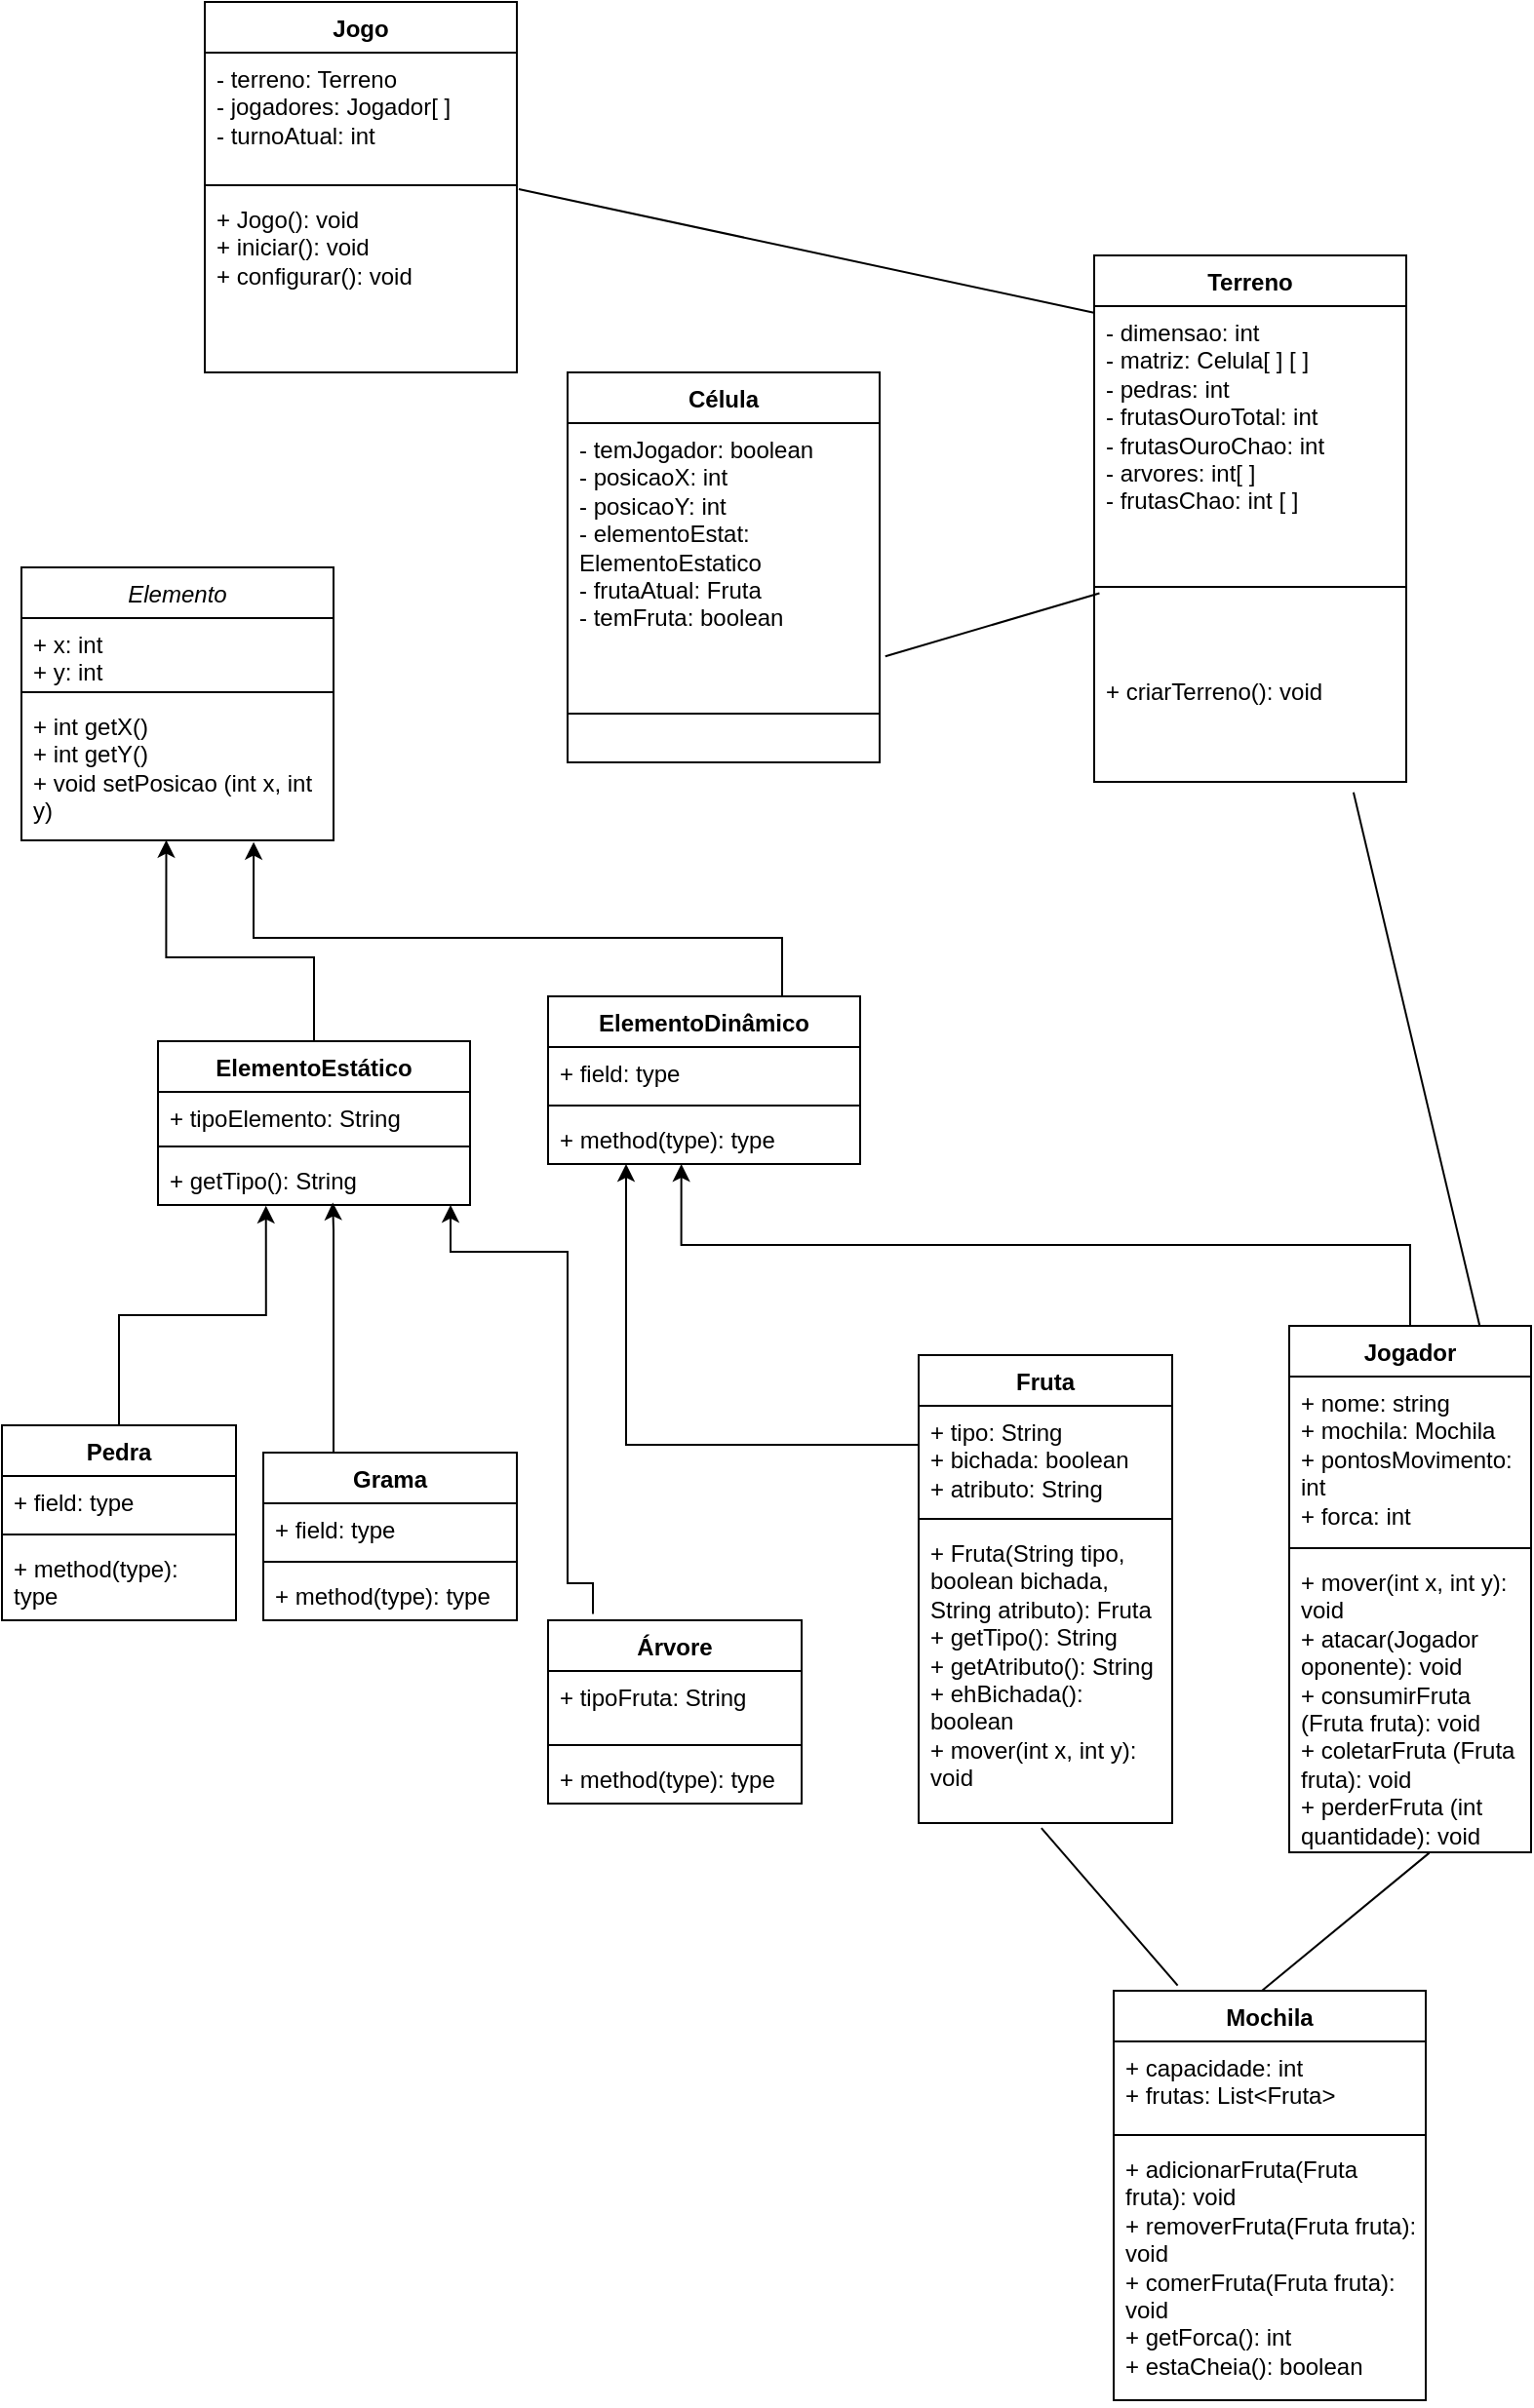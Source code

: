 <mxfile version="24.7.7">
  <diagram id="C5RBs43oDa-KdzZeNtuy" name="Page-1">
    <mxGraphModel dx="734" dy="399" grid="1" gridSize="10" guides="1" tooltips="1" connect="1" arrows="1" fold="1" page="1" pageScale="1" pageWidth="827" pageHeight="1169" math="0" shadow="0">
      <root>
        <mxCell id="WIyWlLk6GJQsqaUBKTNV-0" />
        <mxCell id="WIyWlLk6GJQsqaUBKTNV-1" parent="WIyWlLk6GJQsqaUBKTNV-0" />
        <mxCell id="6TTY616YxX5FZE2zi7B9-8" value="Terreno" style="swimlane;fontStyle=1;align=center;verticalAlign=top;childLayout=stackLayout;horizontal=1;startSize=26;horizontalStack=0;resizeParent=1;resizeParentMax=0;resizeLast=0;collapsible=1;marginBottom=0;whiteSpace=wrap;html=1;" parent="WIyWlLk6GJQsqaUBKTNV-1" vertex="1">
          <mxGeometry x="580" y="140" width="160" height="270" as="geometry" />
        </mxCell>
        <mxCell id="6TTY616YxX5FZE2zi7B9-9" value="- dimensao: int&lt;br&gt;- matriz: Celula[ ] [ ]&lt;div&gt;- pedras: int&lt;/div&gt;&lt;div&gt;- frutasOuroTotal: int&lt;/div&gt;&lt;div&gt;- frutasOuroChao: int&lt;/div&gt;&lt;div&gt;- arvores: int[ ]&lt;/div&gt;&lt;div&gt;- frutasChao: int [ ]&lt;/div&gt;&lt;div&gt;&lt;br&gt;&lt;/div&gt;&lt;div&gt;&lt;br&gt;&lt;/div&gt;" style="text;strokeColor=none;fillColor=none;align=left;verticalAlign=top;spacingLeft=4;spacingRight=4;overflow=hidden;rotatable=0;points=[[0,0.5],[1,0.5]];portConstraint=eastwest;whiteSpace=wrap;html=1;" parent="6TTY616YxX5FZE2zi7B9-8" vertex="1">
          <mxGeometry y="26" width="160" height="104" as="geometry" />
        </mxCell>
        <mxCell id="6TTY616YxX5FZE2zi7B9-10" value="" style="line;strokeWidth=1;fillColor=none;align=left;verticalAlign=middle;spacingTop=-1;spacingLeft=3;spacingRight=3;rotatable=0;labelPosition=right;points=[];portConstraint=eastwest;strokeColor=inherit;" parent="6TTY616YxX5FZE2zi7B9-8" vertex="1">
          <mxGeometry y="130" width="160" height="80" as="geometry" />
        </mxCell>
        <mxCell id="6TTY616YxX5FZE2zi7B9-11" value="+ criarTerreno(): void" style="text;strokeColor=none;fillColor=none;align=left;verticalAlign=top;spacingLeft=4;spacingRight=4;overflow=hidden;rotatable=0;points=[[0,0.5],[1,0.5]];portConstraint=eastwest;whiteSpace=wrap;html=1;" parent="6TTY616YxX5FZE2zi7B9-8" vertex="1">
          <mxGeometry y="210" width="160" height="60" as="geometry" />
        </mxCell>
        <mxCell id="6TTY616YxX5FZE2zi7B9-17" value="&lt;i style=&quot;font-weight: normal;&quot;&gt;Elemento&lt;/i&gt;" style="swimlane;fontStyle=1;align=center;verticalAlign=top;childLayout=stackLayout;horizontal=1;startSize=26;horizontalStack=0;resizeParent=1;resizeParentMax=0;resizeLast=0;collapsible=1;marginBottom=0;whiteSpace=wrap;html=1;" parent="WIyWlLk6GJQsqaUBKTNV-1" vertex="1">
          <mxGeometry x="30" y="300" width="160" height="140" as="geometry" />
        </mxCell>
        <mxCell id="6TTY616YxX5FZE2zi7B9-18" value="+ x: int&lt;div&gt;+ y: int&lt;/div&gt;" style="text;strokeColor=none;fillColor=none;align=left;verticalAlign=top;spacingLeft=4;spacingRight=4;overflow=hidden;rotatable=0;points=[[0,0.5],[1,0.5]];portConstraint=eastwest;whiteSpace=wrap;html=1;" parent="6TTY616YxX5FZE2zi7B9-17" vertex="1">
          <mxGeometry y="26" width="160" height="34" as="geometry" />
        </mxCell>
        <mxCell id="6TTY616YxX5FZE2zi7B9-19" value="" style="line;strokeWidth=1;fillColor=none;align=left;verticalAlign=middle;spacingTop=-1;spacingLeft=3;spacingRight=3;rotatable=0;labelPosition=right;points=[];portConstraint=eastwest;strokeColor=inherit;" parent="6TTY616YxX5FZE2zi7B9-17" vertex="1">
          <mxGeometry y="60" width="160" height="8" as="geometry" />
        </mxCell>
        <mxCell id="6TTY616YxX5FZE2zi7B9-20" value="+ int getX()&lt;div&gt;+ int getY()&lt;br&gt;+ void setPosicao (int x, int y)&lt;br&gt;&lt;br&gt;&lt;/div&gt;" style="text;strokeColor=none;fillColor=none;align=left;verticalAlign=top;spacingLeft=4;spacingRight=4;overflow=hidden;rotatable=0;points=[[0,0.5],[1,0.5]];portConstraint=eastwest;whiteSpace=wrap;html=1;" parent="6TTY616YxX5FZE2zi7B9-17" vertex="1">
          <mxGeometry y="68" width="160" height="72" as="geometry" />
        </mxCell>
        <mxCell id="6TTY616YxX5FZE2zi7B9-25" value="ElementoEstático" style="swimlane;fontStyle=1;align=center;verticalAlign=top;childLayout=stackLayout;horizontal=1;startSize=26;horizontalStack=0;resizeParent=1;resizeParentMax=0;resizeLast=0;collapsible=1;marginBottom=0;whiteSpace=wrap;html=1;" parent="WIyWlLk6GJQsqaUBKTNV-1" vertex="1">
          <mxGeometry x="100" y="543" width="160" height="84" as="geometry" />
        </mxCell>
        <mxCell id="6TTY616YxX5FZE2zi7B9-26" value="+ tipoElemento: String" style="text;strokeColor=none;fillColor=none;align=left;verticalAlign=top;spacingLeft=4;spacingRight=4;overflow=hidden;rotatable=0;points=[[0,0.5],[1,0.5]];portConstraint=eastwest;whiteSpace=wrap;html=1;" parent="6TTY616YxX5FZE2zi7B9-25" vertex="1">
          <mxGeometry y="26" width="160" height="24" as="geometry" />
        </mxCell>
        <mxCell id="6TTY616YxX5FZE2zi7B9-27" value="" style="line;strokeWidth=1;fillColor=none;align=left;verticalAlign=middle;spacingTop=-1;spacingLeft=3;spacingRight=3;rotatable=0;labelPosition=right;points=[];portConstraint=eastwest;strokeColor=inherit;" parent="6TTY616YxX5FZE2zi7B9-25" vertex="1">
          <mxGeometry y="50" width="160" height="8" as="geometry" />
        </mxCell>
        <mxCell id="6TTY616YxX5FZE2zi7B9-28" value="+ getTipo(): String" style="text;strokeColor=none;fillColor=none;align=left;verticalAlign=top;spacingLeft=4;spacingRight=4;overflow=hidden;rotatable=0;points=[[0,0.5],[1,0.5]];portConstraint=eastwest;whiteSpace=wrap;html=1;" parent="6TTY616YxX5FZE2zi7B9-25" vertex="1">
          <mxGeometry y="58" width="160" height="26" as="geometry" />
        </mxCell>
        <mxCell id="6TTY616YxX5FZE2zi7B9-29" value="ElementoDinâmico" style="swimlane;fontStyle=1;align=center;verticalAlign=top;childLayout=stackLayout;horizontal=1;startSize=26;horizontalStack=0;resizeParent=1;resizeParentMax=0;resizeLast=0;collapsible=1;marginBottom=0;whiteSpace=wrap;html=1;" parent="WIyWlLk6GJQsqaUBKTNV-1" vertex="1">
          <mxGeometry x="300" y="520" width="160" height="86" as="geometry" />
        </mxCell>
        <mxCell id="6TTY616YxX5FZE2zi7B9-30" value="+ field: type" style="text;strokeColor=none;fillColor=none;align=left;verticalAlign=top;spacingLeft=4;spacingRight=4;overflow=hidden;rotatable=0;points=[[0,0.5],[1,0.5]];portConstraint=eastwest;whiteSpace=wrap;html=1;" parent="6TTY616YxX5FZE2zi7B9-29" vertex="1">
          <mxGeometry y="26" width="160" height="26" as="geometry" />
        </mxCell>
        <mxCell id="6TTY616YxX5FZE2zi7B9-31" value="" style="line;strokeWidth=1;fillColor=none;align=left;verticalAlign=middle;spacingTop=-1;spacingLeft=3;spacingRight=3;rotatable=0;labelPosition=right;points=[];portConstraint=eastwest;strokeColor=inherit;" parent="6TTY616YxX5FZE2zi7B9-29" vertex="1">
          <mxGeometry y="52" width="160" height="8" as="geometry" />
        </mxCell>
        <mxCell id="6TTY616YxX5FZE2zi7B9-32" value="+ method(type): type" style="text;strokeColor=none;fillColor=none;align=left;verticalAlign=top;spacingLeft=4;spacingRight=4;overflow=hidden;rotatable=0;points=[[0,0.5],[1,0.5]];portConstraint=eastwest;whiteSpace=wrap;html=1;" parent="6TTY616YxX5FZE2zi7B9-29" vertex="1">
          <mxGeometry y="60" width="160" height="26" as="geometry" />
        </mxCell>
        <mxCell id="6TTY616YxX5FZE2zi7B9-33" value="Jogador" style="swimlane;fontStyle=1;align=center;verticalAlign=top;childLayout=stackLayout;horizontal=1;startSize=26;horizontalStack=0;resizeParent=1;resizeParentMax=0;resizeLast=0;collapsible=1;marginBottom=0;whiteSpace=wrap;html=1;" parent="WIyWlLk6GJQsqaUBKTNV-1" vertex="1">
          <mxGeometry x="680" y="689" width="124" height="270" as="geometry" />
        </mxCell>
        <mxCell id="6TTY616YxX5FZE2zi7B9-34" value="+ nome: string&lt;div&gt;+ mochila: Mochila&lt;br&gt;+ pontosMovimento: int&lt;/div&gt;&lt;div&gt;+ forca: int&lt;/div&gt;&lt;div&gt;&lt;br&gt;&lt;/div&gt;" style="text;strokeColor=none;fillColor=none;align=left;verticalAlign=top;spacingLeft=4;spacingRight=4;overflow=hidden;rotatable=0;points=[[0,0.5],[1,0.5]];portConstraint=eastwest;whiteSpace=wrap;html=1;" parent="6TTY616YxX5FZE2zi7B9-33" vertex="1">
          <mxGeometry y="26" width="124" height="84" as="geometry" />
        </mxCell>
        <mxCell id="6TTY616YxX5FZE2zi7B9-35" value="" style="line;strokeWidth=1;fillColor=none;align=left;verticalAlign=middle;spacingTop=-1;spacingLeft=3;spacingRight=3;rotatable=0;labelPosition=right;points=[];portConstraint=eastwest;strokeColor=inherit;" parent="6TTY616YxX5FZE2zi7B9-33" vertex="1">
          <mxGeometry y="110" width="124" height="8" as="geometry" />
        </mxCell>
        <mxCell id="6TTY616YxX5FZE2zi7B9-36" value="+ mover(int x, int y): void&amp;nbsp;&lt;br&gt;+ atacar(Jogador oponente): void&lt;br&gt;+ consumirFruta (Fruta fruta): void&lt;br&gt;+ coletarFruta (Fruta fruta): void&lt;br&gt;+ perderFruta (int quantidade&lt;span style=&quot;background-color: initial;&quot;&gt;): void&lt;/span&gt;&lt;div&gt;&lt;div&gt;&lt;br&gt;&lt;/div&gt;&lt;/div&gt;" style="text;strokeColor=none;fillColor=none;align=left;verticalAlign=top;spacingLeft=4;spacingRight=4;overflow=hidden;rotatable=0;points=[[0,0.5],[1,0.5]];portConstraint=eastwest;whiteSpace=wrap;html=1;" parent="6TTY616YxX5FZE2zi7B9-33" vertex="1">
          <mxGeometry y="118" width="124" height="152" as="geometry" />
        </mxCell>
        <mxCell id="6TTY616YxX5FZE2zi7B9-70" style="edgeStyle=orthogonalEdgeStyle;rounded=0;orthogonalLoop=1;jettySize=auto;html=1;entryX=0.25;entryY=1;entryDx=0;entryDy=0;" parent="WIyWlLk6GJQsqaUBKTNV-1" source="6TTY616YxX5FZE2zi7B9-37" edge="1" target="6TTY616YxX5FZE2zi7B9-29">
          <mxGeometry relative="1" as="geometry">
            <mxPoint x="622" y="578" as="targetPoint" />
            <Array as="points">
              <mxPoint x="340" y="750" />
            </Array>
          </mxGeometry>
        </mxCell>
        <mxCell id="6TTY616YxX5FZE2zi7B9-37" value="Fruta" style="swimlane;fontStyle=1;align=center;verticalAlign=top;childLayout=stackLayout;horizontal=1;startSize=26;horizontalStack=0;resizeParent=1;resizeParentMax=0;resizeLast=0;collapsible=1;marginBottom=0;whiteSpace=wrap;html=1;" parent="WIyWlLk6GJQsqaUBKTNV-1" vertex="1">
          <mxGeometry x="490" y="704" width="130" height="240" as="geometry" />
        </mxCell>
        <mxCell id="6TTY616YxX5FZE2zi7B9-38" value="+ tipo: String&lt;br&gt;+ bichada: boolean&lt;br&gt;+ atributo: String" style="text;strokeColor=none;fillColor=none;align=left;verticalAlign=top;spacingLeft=4;spacingRight=4;overflow=hidden;rotatable=0;points=[[0,0.5],[1,0.5]];portConstraint=eastwest;whiteSpace=wrap;html=1;" parent="6TTY616YxX5FZE2zi7B9-37" vertex="1">
          <mxGeometry y="26" width="130" height="54" as="geometry" />
        </mxCell>
        <mxCell id="6TTY616YxX5FZE2zi7B9-39" value="" style="line;strokeWidth=1;fillColor=none;align=left;verticalAlign=middle;spacingTop=-1;spacingLeft=3;spacingRight=3;rotatable=0;labelPosition=right;points=[];portConstraint=eastwest;strokeColor=inherit;" parent="6TTY616YxX5FZE2zi7B9-37" vertex="1">
          <mxGeometry y="80" width="130" height="8" as="geometry" />
        </mxCell>
        <mxCell id="6TTY616YxX5FZE2zi7B9-40" value="+ Fruta(String tipo, boolean bichada, String atributo): Fruta&lt;div&gt;+ getTipo(): String&lt;br&gt;+ getAtributo(): String&lt;/div&gt;&lt;div&gt;+ ehBichada(): boolean&lt;br&gt;+ mover(int x, int y): void&lt;br&gt;&lt;div&gt;&lt;br&gt;&lt;/div&gt;&lt;/div&gt;" style="text;strokeColor=none;fillColor=none;align=left;verticalAlign=top;spacingLeft=4;spacingRight=4;overflow=hidden;rotatable=0;points=[[0,0.5],[1,0.5]];portConstraint=eastwest;whiteSpace=wrap;html=1;" parent="6TTY616YxX5FZE2zi7B9-37" vertex="1">
          <mxGeometry y="88" width="130" height="152" as="geometry" />
        </mxCell>
        <mxCell id="6TTY616YxX5FZE2zi7B9-41" value="Mochila" style="swimlane;fontStyle=1;align=center;verticalAlign=top;childLayout=stackLayout;horizontal=1;startSize=26;horizontalStack=0;resizeParent=1;resizeParentMax=0;resizeLast=0;collapsible=1;marginBottom=0;whiteSpace=wrap;html=1;" parent="WIyWlLk6GJQsqaUBKTNV-1" vertex="1">
          <mxGeometry x="590" y="1030" width="160" height="210" as="geometry" />
        </mxCell>
        <mxCell id="6TTY616YxX5FZE2zi7B9-42" value="+ capacidade: int&lt;br&gt;+ frutas: List&amp;lt;Fruta&amp;gt;" style="text;strokeColor=none;fillColor=none;align=left;verticalAlign=top;spacingLeft=4;spacingRight=4;overflow=hidden;rotatable=0;points=[[0,0.5],[1,0.5]];portConstraint=eastwest;whiteSpace=wrap;html=1;" parent="6TTY616YxX5FZE2zi7B9-41" vertex="1">
          <mxGeometry y="26" width="160" height="44" as="geometry" />
        </mxCell>
        <mxCell id="6TTY616YxX5FZE2zi7B9-43" value="" style="line;strokeWidth=1;fillColor=none;align=left;verticalAlign=middle;spacingTop=-1;spacingLeft=3;spacingRight=3;rotatable=0;labelPosition=right;points=[];portConstraint=eastwest;strokeColor=inherit;" parent="6TTY616YxX5FZE2zi7B9-41" vertex="1">
          <mxGeometry y="70" width="160" height="8" as="geometry" />
        </mxCell>
        <mxCell id="6TTY616YxX5FZE2zi7B9-44" value="+ adicionarFruta(Fruta fruta): void&lt;br&gt;+ removerFruta(Fruta fruta): void&lt;br&gt;+ comer&lt;span style=&quot;background-color: initial;&quot;&gt;Fruta(Fruta fruta): void&lt;br&gt;+ getForca(): int&lt;br&gt;+ estaCheia(): boolean&lt;/span&gt;" style="text;strokeColor=none;fillColor=none;align=left;verticalAlign=top;spacingLeft=4;spacingRight=4;overflow=hidden;rotatable=0;points=[[0,0.5],[1,0.5]];portConstraint=eastwest;whiteSpace=wrap;html=1;" parent="6TTY616YxX5FZE2zi7B9-41" vertex="1">
          <mxGeometry y="78" width="160" height="132" as="geometry" />
        </mxCell>
        <mxCell id="6TTY616YxX5FZE2zi7B9-45" value="Jogo" style="swimlane;fontStyle=1;align=center;verticalAlign=top;childLayout=stackLayout;horizontal=1;startSize=26;horizontalStack=0;resizeParent=1;resizeParentMax=0;resizeLast=0;collapsible=1;marginBottom=0;whiteSpace=wrap;html=1;" parent="WIyWlLk6GJQsqaUBKTNV-1" vertex="1">
          <mxGeometry x="124" y="10" width="160" height="190" as="geometry" />
        </mxCell>
        <mxCell id="6TTY616YxX5FZE2zi7B9-46" value="- terreno: Terreno&lt;div&gt;- jogadores: Jogador[ ]&lt;/div&gt;&lt;div&gt;- turnoAtual: int&lt;/div&gt;&lt;div&gt;&lt;br&gt;&lt;/div&gt;" style="text;strokeColor=none;fillColor=none;align=left;verticalAlign=top;spacingLeft=4;spacingRight=4;overflow=hidden;rotatable=0;points=[[0,0.5],[1,0.5]];portConstraint=eastwest;whiteSpace=wrap;html=1;" parent="6TTY616YxX5FZE2zi7B9-45" vertex="1">
          <mxGeometry y="26" width="160" height="64" as="geometry" />
        </mxCell>
        <mxCell id="6TTY616YxX5FZE2zi7B9-47" value="" style="line;strokeWidth=1;fillColor=none;align=left;verticalAlign=middle;spacingTop=-1;spacingLeft=3;spacingRight=3;rotatable=0;labelPosition=right;points=[];portConstraint=eastwest;strokeColor=inherit;" parent="6TTY616YxX5FZE2zi7B9-45" vertex="1">
          <mxGeometry y="90" width="160" height="8" as="geometry" />
        </mxCell>
        <mxCell id="6TTY616YxX5FZE2zi7B9-48" value="+ Jogo(): void&lt;div&gt;+ iniciar(): void&lt;br&gt;&lt;/div&gt;&lt;div&gt;+ configurar(): void&lt;br&gt;&lt;/div&gt;&lt;div&gt;&lt;br&gt;&lt;/div&gt;" style="text;strokeColor=none;fillColor=none;align=left;verticalAlign=top;spacingLeft=4;spacingRight=4;overflow=hidden;rotatable=0;points=[[0,0.5],[1,0.5]];portConstraint=eastwest;whiteSpace=wrap;html=1;" parent="6TTY616YxX5FZE2zi7B9-45" vertex="1">
          <mxGeometry y="98" width="160" height="92" as="geometry" />
        </mxCell>
        <mxCell id="6TTY616YxX5FZE2zi7B9-49" style="edgeStyle=orthogonalEdgeStyle;rounded=0;orthogonalLoop=1;jettySize=auto;html=1;exitX=0.5;exitY=0;exitDx=0;exitDy=0;entryX=0.464;entryY=0.998;entryDx=0;entryDy=0;entryPerimeter=0;" parent="WIyWlLk6GJQsqaUBKTNV-1" source="6TTY616YxX5FZE2zi7B9-25" target="6TTY616YxX5FZE2zi7B9-20" edge="1">
          <mxGeometry relative="1" as="geometry">
            <Array as="points">
              <mxPoint x="180" y="500" />
              <mxPoint x="104" y="500" />
            </Array>
          </mxGeometry>
        </mxCell>
        <mxCell id="6TTY616YxX5FZE2zi7B9-50" style="edgeStyle=orthogonalEdgeStyle;rounded=0;orthogonalLoop=1;jettySize=auto;html=1;exitX=0.75;exitY=0;exitDx=0;exitDy=0;entryX=0.744;entryY=1.012;entryDx=0;entryDy=0;entryPerimeter=0;" parent="WIyWlLk6GJQsqaUBKTNV-1" source="6TTY616YxX5FZE2zi7B9-29" target="6TTY616YxX5FZE2zi7B9-20" edge="1">
          <mxGeometry relative="1" as="geometry">
            <mxPoint x="388.24" y="519.57" as="sourcePoint" />
            <mxPoint x="150" y="450" as="targetPoint" />
            <Array as="points">
              <mxPoint x="420" y="490" />
              <mxPoint x="149" y="490" />
            </Array>
          </mxGeometry>
        </mxCell>
        <mxCell id="6TTY616YxX5FZE2zi7B9-52" value="Pedra" style="swimlane;fontStyle=1;align=center;verticalAlign=top;childLayout=stackLayout;horizontal=1;startSize=26;horizontalStack=0;resizeParent=1;resizeParentMax=0;resizeLast=0;collapsible=1;marginBottom=0;whiteSpace=wrap;html=1;" parent="WIyWlLk6GJQsqaUBKTNV-1" vertex="1">
          <mxGeometry x="20" y="740" width="120" height="100" as="geometry" />
        </mxCell>
        <mxCell id="6TTY616YxX5FZE2zi7B9-53" value="+ field: type" style="text;strokeColor=none;fillColor=none;align=left;verticalAlign=top;spacingLeft=4;spacingRight=4;overflow=hidden;rotatable=0;points=[[0,0.5],[1,0.5]];portConstraint=eastwest;whiteSpace=wrap;html=1;" parent="6TTY616YxX5FZE2zi7B9-52" vertex="1">
          <mxGeometry y="26" width="120" height="26" as="geometry" />
        </mxCell>
        <mxCell id="6TTY616YxX5FZE2zi7B9-54" value="" style="line;strokeWidth=1;fillColor=none;align=left;verticalAlign=middle;spacingTop=-1;spacingLeft=3;spacingRight=3;rotatable=0;labelPosition=right;points=[];portConstraint=eastwest;strokeColor=inherit;" parent="6TTY616YxX5FZE2zi7B9-52" vertex="1">
          <mxGeometry y="52" width="120" height="8" as="geometry" />
        </mxCell>
        <mxCell id="6TTY616YxX5FZE2zi7B9-55" value="+ method(type): type" style="text;strokeColor=none;fillColor=none;align=left;verticalAlign=top;spacingLeft=4;spacingRight=4;overflow=hidden;rotatable=0;points=[[0,0.5],[1,0.5]];portConstraint=eastwest;whiteSpace=wrap;html=1;" parent="6TTY616YxX5FZE2zi7B9-52" vertex="1">
          <mxGeometry y="60" width="120" height="40" as="geometry" />
        </mxCell>
        <mxCell id="6TTY616YxX5FZE2zi7B9-56" value="Árvore" style="swimlane;fontStyle=1;align=center;verticalAlign=top;childLayout=stackLayout;horizontal=1;startSize=26;horizontalStack=0;resizeParent=1;resizeParentMax=0;resizeLast=0;collapsible=1;marginBottom=0;whiteSpace=wrap;html=1;" parent="WIyWlLk6GJQsqaUBKTNV-1" vertex="1">
          <mxGeometry x="300" y="840" width="130" height="94" as="geometry" />
        </mxCell>
        <mxCell id="6TTY616YxX5FZE2zi7B9-57" value="+ tipoFruta: String&lt;div&gt;&lt;br&gt;&lt;/div&gt;" style="text;strokeColor=none;fillColor=none;align=left;verticalAlign=top;spacingLeft=4;spacingRight=4;overflow=hidden;rotatable=0;points=[[0,0.5],[1,0.5]];portConstraint=eastwest;whiteSpace=wrap;html=1;" parent="6TTY616YxX5FZE2zi7B9-56" vertex="1">
          <mxGeometry y="26" width="130" height="34" as="geometry" />
        </mxCell>
        <mxCell id="6TTY616YxX5FZE2zi7B9-58" value="" style="line;strokeWidth=1;fillColor=none;align=left;verticalAlign=middle;spacingTop=-1;spacingLeft=3;spacingRight=3;rotatable=0;labelPosition=right;points=[];portConstraint=eastwest;strokeColor=inherit;" parent="6TTY616YxX5FZE2zi7B9-56" vertex="1">
          <mxGeometry y="60" width="130" height="8" as="geometry" />
        </mxCell>
        <mxCell id="6TTY616YxX5FZE2zi7B9-59" value="+ method(type): type" style="text;strokeColor=none;fillColor=none;align=left;verticalAlign=top;spacingLeft=4;spacingRight=4;overflow=hidden;rotatable=0;points=[[0,0.5],[1,0.5]];portConstraint=eastwest;whiteSpace=wrap;html=1;" parent="6TTY616YxX5FZE2zi7B9-56" vertex="1">
          <mxGeometry y="68" width="130" height="26" as="geometry" />
        </mxCell>
        <mxCell id="6TTY616YxX5FZE2zi7B9-68" style="edgeStyle=orthogonalEdgeStyle;rounded=0;orthogonalLoop=1;jettySize=auto;html=1;entryX=0.56;entryY=0.953;entryDx=0;entryDy=0;entryPerimeter=0;" parent="WIyWlLk6GJQsqaUBKTNV-1" source="6TTY616YxX5FZE2zi7B9-60" edge="1" target="6TTY616YxX5FZE2zi7B9-28">
          <mxGeometry relative="1" as="geometry">
            <mxPoint x="192" y="568" as="targetPoint" />
            <Array as="points">
              <mxPoint x="190" y="640" />
              <mxPoint x="190" y="640" />
            </Array>
          </mxGeometry>
        </mxCell>
        <mxCell id="6TTY616YxX5FZE2zi7B9-60" value="Grama" style="swimlane;fontStyle=1;align=center;verticalAlign=top;childLayout=stackLayout;horizontal=1;startSize=26;horizontalStack=0;resizeParent=1;resizeParentMax=0;resizeLast=0;collapsible=1;marginBottom=0;whiteSpace=wrap;html=1;" parent="WIyWlLk6GJQsqaUBKTNV-1" vertex="1">
          <mxGeometry x="154" y="754" width="130" height="86" as="geometry" />
        </mxCell>
        <mxCell id="6TTY616YxX5FZE2zi7B9-61" value="+ field: type" style="text;strokeColor=none;fillColor=none;align=left;verticalAlign=top;spacingLeft=4;spacingRight=4;overflow=hidden;rotatable=0;points=[[0,0.5],[1,0.5]];portConstraint=eastwest;whiteSpace=wrap;html=1;" parent="6TTY616YxX5FZE2zi7B9-60" vertex="1">
          <mxGeometry y="26" width="130" height="26" as="geometry" />
        </mxCell>
        <mxCell id="6TTY616YxX5FZE2zi7B9-62" value="" style="line;strokeWidth=1;fillColor=none;align=left;verticalAlign=middle;spacingTop=-1;spacingLeft=3;spacingRight=3;rotatable=0;labelPosition=right;points=[];portConstraint=eastwest;strokeColor=inherit;" parent="6TTY616YxX5FZE2zi7B9-60" vertex="1">
          <mxGeometry y="52" width="130" height="8" as="geometry" />
        </mxCell>
        <mxCell id="6TTY616YxX5FZE2zi7B9-63" value="+ method(type): type" style="text;strokeColor=none;fillColor=none;align=left;verticalAlign=top;spacingLeft=4;spacingRight=4;overflow=hidden;rotatable=0;points=[[0,0.5],[1,0.5]];portConstraint=eastwest;whiteSpace=wrap;html=1;" parent="6TTY616YxX5FZE2zi7B9-60" vertex="1">
          <mxGeometry y="60" width="130" height="26" as="geometry" />
        </mxCell>
        <mxCell id="6TTY616YxX5FZE2zi7B9-66" style="edgeStyle=orthogonalEdgeStyle;rounded=0;orthogonalLoop=1;jettySize=auto;html=1;entryX=0.346;entryY=1.016;entryDx=0;entryDy=0;entryPerimeter=0;" parent="WIyWlLk6GJQsqaUBKTNV-1" source="6TTY616YxX5FZE2zi7B9-52" target="6TTY616YxX5FZE2zi7B9-28" edge="1">
          <mxGeometry relative="1" as="geometry" />
        </mxCell>
        <mxCell id="6TTY616YxX5FZE2zi7B9-69" style="edgeStyle=orthogonalEdgeStyle;rounded=0;orthogonalLoop=1;jettySize=auto;html=1;entryX=0.427;entryY=1;entryDx=0;entryDy=0;entryPerimeter=0;" parent="WIyWlLk6GJQsqaUBKTNV-1" source="6TTY616YxX5FZE2zi7B9-33" target="6TTY616YxX5FZE2zi7B9-32" edge="1">
          <mxGeometry relative="1" as="geometry" />
        </mxCell>
        <mxCell id="6TTY616YxX5FZE2zi7B9-82" value="" style="endArrow=none;html=1;rounded=0;exitX=1.018;exitY=0.965;exitDx=0;exitDy=0;exitPerimeter=0;entryX=0.017;entryY=0.541;entryDx=0;entryDy=0;entryPerimeter=0;" parent="WIyWlLk6GJQsqaUBKTNV-1" source="oGA5ae-ZCXIVBpYG3eSW-1" target="6TTY616YxX5FZE2zi7B9-10" edge="1">
          <mxGeometry width="50" height="50" relative="1" as="geometry">
            <mxPoint x="412" y="358" as="sourcePoint" />
            <mxPoint x="632" y="388" as="targetPoint" />
          </mxGeometry>
        </mxCell>
        <mxCell id="6TTY616YxX5FZE2zi7B9-83" value="" style="endArrow=none;html=1;rounded=0;entryX=0.579;entryY=1.002;entryDx=0;entryDy=0;entryPerimeter=0;exitX=0.475;exitY=0;exitDx=0;exitDy=0;exitPerimeter=0;" parent="WIyWlLk6GJQsqaUBKTNV-1" source="6TTY616YxX5FZE2zi7B9-41" target="6TTY616YxX5FZE2zi7B9-36" edge="1">
          <mxGeometry width="50" height="50" relative="1" as="geometry">
            <mxPoint x="412" y="978" as="sourcePoint" />
            <mxPoint x="462" y="928" as="targetPoint" />
          </mxGeometry>
        </mxCell>
        <mxCell id="6TTY616YxX5FZE2zi7B9-84" value="" style="endArrow=none;html=1;rounded=0;entryX=0.484;entryY=1.017;entryDx=0;entryDy=0;entryPerimeter=0;exitX=0.205;exitY=-0.013;exitDx=0;exitDy=0;exitPerimeter=0;" parent="WIyWlLk6GJQsqaUBKTNV-1" source="6TTY616YxX5FZE2zi7B9-41" target="6TTY616YxX5FZE2zi7B9-40" edge="1">
          <mxGeometry width="50" height="50" relative="1" as="geometry">
            <mxPoint x="412" y="898" as="sourcePoint" />
            <mxPoint x="462" y="848" as="targetPoint" />
          </mxGeometry>
        </mxCell>
        <mxCell id="6TTY616YxX5FZE2zi7B9-85" value="" style="endArrow=none;html=1;rounded=0;entryX=1.006;entryY=1.094;entryDx=0;entryDy=0;entryPerimeter=0;exitX=-0.001;exitY=0.032;exitDx=0;exitDy=0;exitPerimeter=0;" parent="WIyWlLk6GJQsqaUBKTNV-1" source="6TTY616YxX5FZE2zi7B9-9" target="6TTY616YxX5FZE2zi7B9-46" edge="1">
          <mxGeometry width="50" height="50" relative="1" as="geometry">
            <mxPoint x="390" y="210" as="sourcePoint" />
            <mxPoint x="440" y="160" as="targetPoint" />
          </mxGeometry>
        </mxCell>
        <mxCell id="6TTY616YxX5FZE2zi7B9-86" value="" style="endArrow=none;html=1;rounded=0;entryX=0.831;entryY=1.089;entryDx=0;entryDy=0;entryPerimeter=0;exitX=0.787;exitY=-0.001;exitDx=0;exitDy=0;exitPerimeter=0;" parent="WIyWlLk6GJQsqaUBKTNV-1" target="6TTY616YxX5FZE2zi7B9-11" edge="1" source="6TTY616YxX5FZE2zi7B9-33">
          <mxGeometry width="50" height="50" relative="1" as="geometry">
            <mxPoint x="772" y="618" as="sourcePoint" />
            <mxPoint x="522" y="508" as="targetPoint" />
          </mxGeometry>
        </mxCell>
        <mxCell id="oGA5ae-ZCXIVBpYG3eSW-0" value="Célula" style="swimlane;fontStyle=1;align=center;verticalAlign=top;childLayout=stackLayout;horizontal=1;startSize=26;horizontalStack=0;resizeParent=1;resizeParentMax=0;resizeLast=0;collapsible=1;marginBottom=0;whiteSpace=wrap;html=1;" vertex="1" parent="WIyWlLk6GJQsqaUBKTNV-1">
          <mxGeometry x="310" y="200" width="160" height="200" as="geometry" />
        </mxCell>
        <mxCell id="oGA5ae-ZCXIVBpYG3eSW-1" value="&lt;div&gt;- temJogador: boolean&lt;/div&gt;&lt;div&gt;- posicaoX: int&lt;/div&gt;&lt;div&gt;- posicaoY: int&lt;br&gt;- elementoEstat: ElementoEstatico&lt;/div&gt;&lt;div&gt;- frutaAtual: Fruta&lt;br&gt;&lt;/div&gt;&lt;div&gt;- temFruta: boolean&lt;/div&gt;" style="text;strokeColor=none;fillColor=none;align=left;verticalAlign=top;spacingLeft=4;spacingRight=4;overflow=hidden;rotatable=0;points=[[0,0.5],[1,0.5]];portConstraint=eastwest;whiteSpace=wrap;html=1;" vertex="1" parent="oGA5ae-ZCXIVBpYG3eSW-0">
          <mxGeometry y="26" width="160" height="124" as="geometry" />
        </mxCell>
        <mxCell id="oGA5ae-ZCXIVBpYG3eSW-2" value="" style="line;strokeWidth=1;fillColor=none;align=left;verticalAlign=middle;spacingTop=-1;spacingLeft=3;spacingRight=3;rotatable=0;labelPosition=right;points=[];portConstraint=eastwest;strokeColor=inherit;" vertex="1" parent="oGA5ae-ZCXIVBpYG3eSW-0">
          <mxGeometry y="150" width="160" height="50" as="geometry" />
        </mxCell>
        <mxCell id="6TTY616YxX5FZE2zi7B9-67" style="edgeStyle=orthogonalEdgeStyle;rounded=0;orthogonalLoop=1;jettySize=auto;html=1;entryX=0.525;entryY=0.973;entryDx=0;entryDy=0;entryPerimeter=0;exitX=0.177;exitY=-0.035;exitDx=0;exitDy=0;exitPerimeter=0;" parent="WIyWlLk6GJQsqaUBKTNV-1" source="6TTY616YxX5FZE2zi7B9-56" edge="1">
          <mxGeometry relative="1" as="geometry">
            <mxPoint x="320" y="830" as="sourcePoint" />
            <mxPoint x="250" y="626.998" as="targetPoint" />
            <Array as="points">
              <mxPoint x="323" y="821" />
              <mxPoint x="310" y="821" />
              <mxPoint x="310" y="651" />
              <mxPoint x="250" y="651" />
            </Array>
          </mxGeometry>
        </mxCell>
      </root>
    </mxGraphModel>
  </diagram>
</mxfile>
